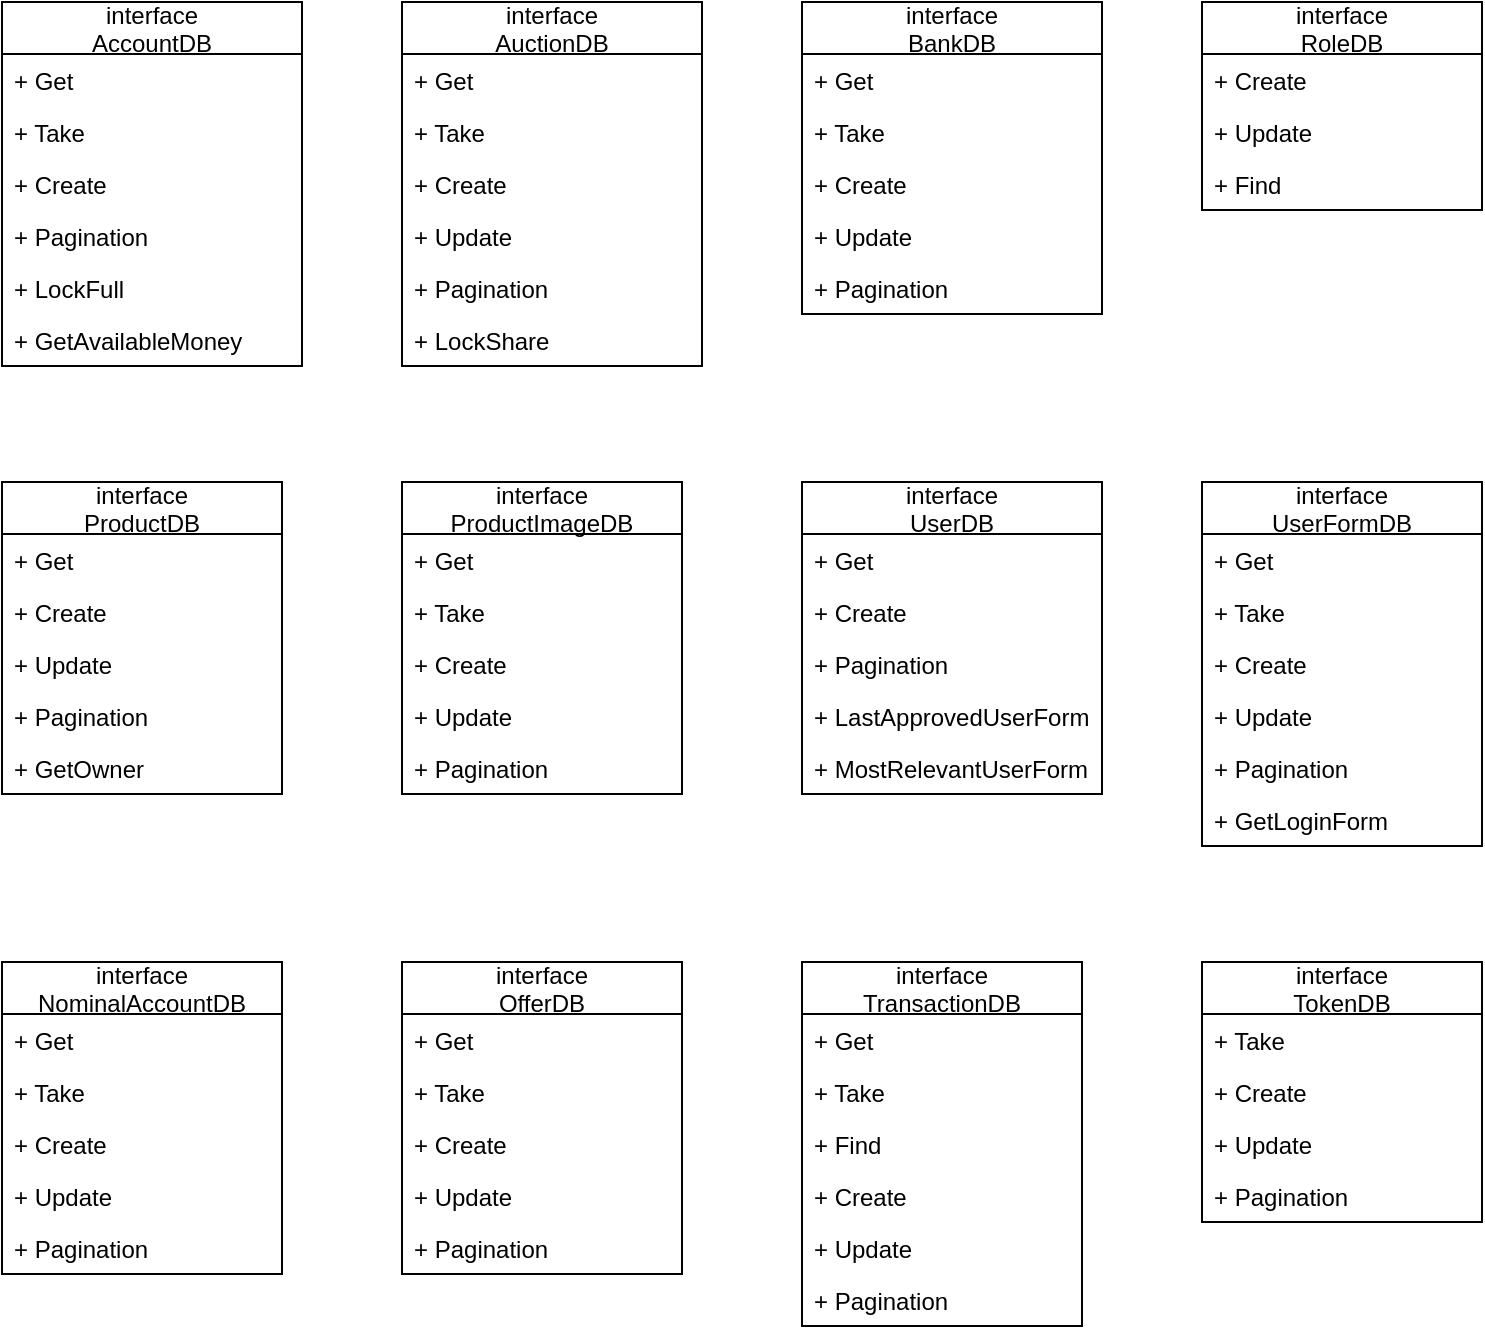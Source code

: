 <mxfile version="18.1.3" type="device" pages="2"><diagram id="UC-H3NXqAnKZeY87JWFR" name="database"><mxGraphModel dx="3067" dy="1022" grid="1" gridSize="10" guides="1" tooltips="1" connect="1" arrows="1" fold="1" page="1" pageScale="1" pageWidth="827" pageHeight="1169" math="0" shadow="0"><root><mxCell id="0"/><mxCell id="1" parent="0"/><mxCell id="rdXOn4CO5sk4fMGJbwDl-20" value="interface&#10;NominalAccountDB" style="swimlane;fontStyle=0;childLayout=stackLayout;horizontal=1;startSize=26;fillColor=none;horizontalStack=0;resizeParent=1;resizeParentMax=0;resizeLast=0;collapsible=1;marginBottom=0;" vertex="1" parent="1"><mxGeometry y="480" width="140" height="156" as="geometry"/></mxCell><mxCell id="rdXOn4CO5sk4fMGJbwDl-21" value="+ Get" style="text;strokeColor=none;fillColor=none;align=left;verticalAlign=top;spacingLeft=4;spacingRight=4;overflow=hidden;rotatable=0;points=[[0,0.5],[1,0.5]];portConstraint=eastwest;" vertex="1" parent="rdXOn4CO5sk4fMGJbwDl-20"><mxGeometry y="26" width="140" height="26" as="geometry"/></mxCell><mxCell id="rdXOn4CO5sk4fMGJbwDl-22" value="+ Take" style="text;strokeColor=none;fillColor=none;align=left;verticalAlign=top;spacingLeft=4;spacingRight=4;overflow=hidden;rotatable=0;points=[[0,0.5],[1,0.5]];portConstraint=eastwest;" vertex="1" parent="rdXOn4CO5sk4fMGJbwDl-20"><mxGeometry y="52" width="140" height="26" as="geometry"/></mxCell><mxCell id="rdXOn4CO5sk4fMGJbwDl-23" value="+ Create" style="text;strokeColor=none;fillColor=none;align=left;verticalAlign=top;spacingLeft=4;spacingRight=4;overflow=hidden;rotatable=0;points=[[0,0.5],[1,0.5]];portConstraint=eastwest;" vertex="1" parent="rdXOn4CO5sk4fMGJbwDl-20"><mxGeometry y="78" width="140" height="26" as="geometry"/></mxCell><mxCell id="rdXOn4CO5sk4fMGJbwDl-24" value="+ Update" style="text;strokeColor=none;fillColor=none;align=left;verticalAlign=top;spacingLeft=4;spacingRight=4;overflow=hidden;rotatable=0;points=[[0,0.5],[1,0.5]];portConstraint=eastwest;" vertex="1" parent="rdXOn4CO5sk4fMGJbwDl-20"><mxGeometry y="104" width="140" height="26" as="geometry"/></mxCell><mxCell id="rdXOn4CO5sk4fMGJbwDl-25" value="+ Pagination" style="text;strokeColor=none;fillColor=none;align=left;verticalAlign=top;spacingLeft=4;spacingRight=4;overflow=hidden;rotatable=0;points=[[0,0.5],[1,0.5]];portConstraint=eastwest;" vertex="1" parent="rdXOn4CO5sk4fMGJbwDl-20"><mxGeometry y="130" width="140" height="26" as="geometry"/></mxCell><mxCell id="rdXOn4CO5sk4fMGJbwDl-26" value="interface&#10;TransactionDB" style="swimlane;fontStyle=0;childLayout=stackLayout;horizontal=1;startSize=26;fillColor=none;horizontalStack=0;resizeParent=1;resizeParentMax=0;resizeLast=0;collapsible=1;marginBottom=0;" vertex="1" parent="1"><mxGeometry x="400" y="480" width="140" height="182" as="geometry"/></mxCell><mxCell id="rdXOn4CO5sk4fMGJbwDl-27" value="+ Get" style="text;strokeColor=none;fillColor=none;align=left;verticalAlign=top;spacingLeft=4;spacingRight=4;overflow=hidden;rotatable=0;points=[[0,0.5],[1,0.5]];portConstraint=eastwest;" vertex="1" parent="rdXOn4CO5sk4fMGJbwDl-26"><mxGeometry y="26" width="140" height="26" as="geometry"/></mxCell><mxCell id="rdXOn4CO5sk4fMGJbwDl-28" value="+ Take" style="text;strokeColor=none;fillColor=none;align=left;verticalAlign=top;spacingLeft=4;spacingRight=4;overflow=hidden;rotatable=0;points=[[0,0.5],[1,0.5]];portConstraint=eastwest;" vertex="1" parent="rdXOn4CO5sk4fMGJbwDl-26"><mxGeometry y="52" width="140" height="26" as="geometry"/></mxCell><mxCell id="rdXOn4CO5sk4fMGJbwDl-32" value="+ Find" style="text;strokeColor=none;fillColor=none;align=left;verticalAlign=top;spacingLeft=4;spacingRight=4;overflow=hidden;rotatable=0;points=[[0,0.5],[1,0.5]];portConstraint=eastwest;" vertex="1" parent="rdXOn4CO5sk4fMGJbwDl-26"><mxGeometry y="78" width="140" height="26" as="geometry"/></mxCell><mxCell id="rdXOn4CO5sk4fMGJbwDl-29" value="+ Create" style="text;strokeColor=none;fillColor=none;align=left;verticalAlign=top;spacingLeft=4;spacingRight=4;overflow=hidden;rotatable=0;points=[[0,0.5],[1,0.5]];portConstraint=eastwest;" vertex="1" parent="rdXOn4CO5sk4fMGJbwDl-26"><mxGeometry y="104" width="140" height="26" as="geometry"/></mxCell><mxCell id="rdXOn4CO5sk4fMGJbwDl-30" value="+ Update" style="text;strokeColor=none;fillColor=none;align=left;verticalAlign=top;spacingLeft=4;spacingRight=4;overflow=hidden;rotatable=0;points=[[0,0.5],[1,0.5]];portConstraint=eastwest;" vertex="1" parent="rdXOn4CO5sk4fMGJbwDl-26"><mxGeometry y="130" width="140" height="26" as="geometry"/></mxCell><mxCell id="rdXOn4CO5sk4fMGJbwDl-31" value="+ Pagination" style="text;strokeColor=none;fillColor=none;align=left;verticalAlign=top;spacingLeft=4;spacingRight=4;overflow=hidden;rotatable=0;points=[[0,0.5],[1,0.5]];portConstraint=eastwest;" vertex="1" parent="rdXOn4CO5sk4fMGJbwDl-26"><mxGeometry y="156" width="140" height="26" as="geometry"/></mxCell><mxCell id="rdXOn4CO5sk4fMGJbwDl-33" value="interface&#10;OfferDB" style="swimlane;fontStyle=0;childLayout=stackLayout;horizontal=1;startSize=26;fillColor=none;horizontalStack=0;resizeParent=1;resizeParentMax=0;resizeLast=0;collapsible=1;marginBottom=0;" vertex="1" parent="1"><mxGeometry x="200" y="480" width="140" height="156" as="geometry"/></mxCell><mxCell id="rdXOn4CO5sk4fMGJbwDl-34" value="+ Get" style="text;strokeColor=none;fillColor=none;align=left;verticalAlign=top;spacingLeft=4;spacingRight=4;overflow=hidden;rotatable=0;points=[[0,0.5],[1,0.5]];portConstraint=eastwest;" vertex="1" parent="rdXOn4CO5sk4fMGJbwDl-33"><mxGeometry y="26" width="140" height="26" as="geometry"/></mxCell><mxCell id="rdXOn4CO5sk4fMGJbwDl-35" value="+ Take" style="text;strokeColor=none;fillColor=none;align=left;verticalAlign=top;spacingLeft=4;spacingRight=4;overflow=hidden;rotatable=0;points=[[0,0.5],[1,0.5]];portConstraint=eastwest;" vertex="1" parent="rdXOn4CO5sk4fMGJbwDl-33"><mxGeometry y="52" width="140" height="26" as="geometry"/></mxCell><mxCell id="rdXOn4CO5sk4fMGJbwDl-37" value="+ Create" style="text;strokeColor=none;fillColor=none;align=left;verticalAlign=top;spacingLeft=4;spacingRight=4;overflow=hidden;rotatable=0;points=[[0,0.5],[1,0.5]];portConstraint=eastwest;" vertex="1" parent="rdXOn4CO5sk4fMGJbwDl-33"><mxGeometry y="78" width="140" height="26" as="geometry"/></mxCell><mxCell id="rdXOn4CO5sk4fMGJbwDl-38" value="+ Update" style="text;strokeColor=none;fillColor=none;align=left;verticalAlign=top;spacingLeft=4;spacingRight=4;overflow=hidden;rotatable=0;points=[[0,0.5],[1,0.5]];portConstraint=eastwest;" vertex="1" parent="rdXOn4CO5sk4fMGJbwDl-33"><mxGeometry y="104" width="140" height="26" as="geometry"/></mxCell><mxCell id="rdXOn4CO5sk4fMGJbwDl-39" value="+ Pagination" style="text;strokeColor=none;fillColor=none;align=left;verticalAlign=top;spacingLeft=4;spacingRight=4;overflow=hidden;rotatable=0;points=[[0,0.5],[1,0.5]];portConstraint=eastwest;" vertex="1" parent="rdXOn4CO5sk4fMGJbwDl-33"><mxGeometry y="130" width="140" height="26" as="geometry"/></mxCell><mxCell id="rdXOn4CO5sk4fMGJbwDl-40" value="interface&#10;TokenDB" style="swimlane;fontStyle=0;childLayout=stackLayout;horizontal=1;startSize=26;fillColor=none;horizontalStack=0;resizeParent=1;resizeParentMax=0;resizeLast=0;collapsible=1;marginBottom=0;" vertex="1" parent="1"><mxGeometry x="600" y="480" width="140" height="130" as="geometry"/></mxCell><mxCell id="rdXOn4CO5sk4fMGJbwDl-42" value="+ Take" style="text;strokeColor=none;fillColor=none;align=left;verticalAlign=top;spacingLeft=4;spacingRight=4;overflow=hidden;rotatable=0;points=[[0,0.5],[1,0.5]];portConstraint=eastwest;" vertex="1" parent="rdXOn4CO5sk4fMGJbwDl-40"><mxGeometry y="26" width="140" height="26" as="geometry"/></mxCell><mxCell id="rdXOn4CO5sk4fMGJbwDl-43" value="+ Create" style="text;strokeColor=none;fillColor=none;align=left;verticalAlign=top;spacingLeft=4;spacingRight=4;overflow=hidden;rotatable=0;points=[[0,0.5],[1,0.5]];portConstraint=eastwest;" vertex="1" parent="rdXOn4CO5sk4fMGJbwDl-40"><mxGeometry y="52" width="140" height="26" as="geometry"/></mxCell><mxCell id="rdXOn4CO5sk4fMGJbwDl-44" value="+ Update" style="text;strokeColor=none;fillColor=none;align=left;verticalAlign=top;spacingLeft=4;spacingRight=4;overflow=hidden;rotatable=0;points=[[0,0.5],[1,0.5]];portConstraint=eastwest;" vertex="1" parent="rdXOn4CO5sk4fMGJbwDl-40"><mxGeometry y="78" width="140" height="26" as="geometry"/></mxCell><mxCell id="rdXOn4CO5sk4fMGJbwDl-45" value="+ Pagination" style="text;strokeColor=none;fillColor=none;align=left;verticalAlign=top;spacingLeft=4;spacingRight=4;overflow=hidden;rotatable=0;points=[[0,0.5],[1,0.5]];portConstraint=eastwest;" vertex="1" parent="rdXOn4CO5sk4fMGJbwDl-40"><mxGeometry y="104" width="140" height="26" as="geometry"/></mxCell><mxCell id="rdXOn4CO5sk4fMGJbwDl-46" value="interface&#10;RoleDB" style="swimlane;fontStyle=0;childLayout=stackLayout;horizontal=1;startSize=26;fillColor=none;horizontalStack=0;resizeParent=1;resizeParentMax=0;resizeLast=0;collapsible=1;marginBottom=0;" vertex="1" parent="1"><mxGeometry x="600" width="140" height="104" as="geometry"/></mxCell><mxCell id="rdXOn4CO5sk4fMGJbwDl-47" value="+ Create" style="text;strokeColor=none;fillColor=none;align=left;verticalAlign=top;spacingLeft=4;spacingRight=4;overflow=hidden;rotatable=0;points=[[0,0.5],[1,0.5]];portConstraint=eastwest;" vertex="1" parent="rdXOn4CO5sk4fMGJbwDl-46"><mxGeometry y="26" width="140" height="26" as="geometry"/></mxCell><mxCell id="rdXOn4CO5sk4fMGJbwDl-48" value="+ Update" style="text;strokeColor=none;fillColor=none;align=left;verticalAlign=top;spacingLeft=4;spacingRight=4;overflow=hidden;rotatable=0;points=[[0,0.5],[1,0.5]];portConstraint=eastwest;" vertex="1" parent="rdXOn4CO5sk4fMGJbwDl-46"><mxGeometry y="52" width="140" height="26" as="geometry"/></mxCell><mxCell id="rdXOn4CO5sk4fMGJbwDl-49" value="+ Find" style="text;strokeColor=none;fillColor=none;align=left;verticalAlign=top;spacingLeft=4;spacingRight=4;overflow=hidden;rotatable=0;points=[[0,0.5],[1,0.5]];portConstraint=eastwest;" vertex="1" parent="rdXOn4CO5sk4fMGJbwDl-46"><mxGeometry y="78" width="140" height="26" as="geometry"/></mxCell><mxCell id="rdXOn4CO5sk4fMGJbwDl-51" value="interface&#10;UserFormDB" style="swimlane;fontStyle=0;childLayout=stackLayout;horizontal=1;startSize=26;fillColor=none;horizontalStack=0;resizeParent=1;resizeParentMax=0;resizeLast=0;collapsible=1;marginBottom=0;" vertex="1" parent="1"><mxGeometry x="600" y="240" width="140" height="182" as="geometry"/></mxCell><mxCell id="rdXOn4CO5sk4fMGJbwDl-55" value="+ Get" style="text;strokeColor=none;fillColor=none;align=left;verticalAlign=top;spacingLeft=4;spacingRight=4;overflow=hidden;rotatable=0;points=[[0,0.5],[1,0.5]];portConstraint=eastwest;" vertex="1" parent="rdXOn4CO5sk4fMGJbwDl-51"><mxGeometry y="26" width="140" height="26" as="geometry"/></mxCell><mxCell id="rdXOn4CO5sk4fMGJbwDl-56" value="+ Take" style="text;strokeColor=none;fillColor=none;align=left;verticalAlign=top;spacingLeft=4;spacingRight=4;overflow=hidden;rotatable=0;points=[[0,0.5],[1,0.5]];portConstraint=eastwest;" vertex="1" parent="rdXOn4CO5sk4fMGJbwDl-51"><mxGeometry y="52" width="140" height="26" as="geometry"/></mxCell><mxCell id="rdXOn4CO5sk4fMGJbwDl-52" value="+ Create" style="text;strokeColor=none;fillColor=none;align=left;verticalAlign=top;spacingLeft=4;spacingRight=4;overflow=hidden;rotatable=0;points=[[0,0.5],[1,0.5]];portConstraint=eastwest;" vertex="1" parent="rdXOn4CO5sk4fMGJbwDl-51"><mxGeometry y="78" width="140" height="26" as="geometry"/></mxCell><mxCell id="rdXOn4CO5sk4fMGJbwDl-53" value="+ Update" style="text;strokeColor=none;fillColor=none;align=left;verticalAlign=top;spacingLeft=4;spacingRight=4;overflow=hidden;rotatable=0;points=[[0,0.5],[1,0.5]];portConstraint=eastwest;" vertex="1" parent="rdXOn4CO5sk4fMGJbwDl-51"><mxGeometry y="104" width="140" height="26" as="geometry"/></mxCell><mxCell id="rdXOn4CO5sk4fMGJbwDl-57" value="+ Pagination" style="text;strokeColor=none;fillColor=none;align=left;verticalAlign=top;spacingLeft=4;spacingRight=4;overflow=hidden;rotatable=0;points=[[0,0.5],[1,0.5]];portConstraint=eastwest;" vertex="1" parent="rdXOn4CO5sk4fMGJbwDl-51"><mxGeometry y="130" width="140" height="26" as="geometry"/></mxCell><mxCell id="rdXOn4CO5sk4fMGJbwDl-58" value="+ GetLoginForm" style="text;strokeColor=none;fillColor=none;align=left;verticalAlign=top;spacingLeft=4;spacingRight=4;overflow=hidden;rotatable=0;points=[[0,0.5],[1,0.5]];portConstraint=eastwest;" vertex="1" parent="rdXOn4CO5sk4fMGJbwDl-51"><mxGeometry y="156" width="140" height="26" as="geometry"/></mxCell><mxCell id="rdXOn4CO5sk4fMGJbwDl-59" value="interface&#10;ProductImageDB" style="swimlane;fontStyle=0;childLayout=stackLayout;horizontal=1;startSize=26;fillColor=none;horizontalStack=0;resizeParent=1;resizeParentMax=0;resizeLast=0;collapsible=1;marginBottom=0;" vertex="1" parent="1"><mxGeometry x="200" y="240" width="140" height="156" as="geometry"/></mxCell><mxCell id="rdXOn4CO5sk4fMGJbwDl-60" value="+ Get" style="text;strokeColor=none;fillColor=none;align=left;verticalAlign=top;spacingLeft=4;spacingRight=4;overflow=hidden;rotatable=0;points=[[0,0.5],[1,0.5]];portConstraint=eastwest;" vertex="1" parent="rdXOn4CO5sk4fMGJbwDl-59"><mxGeometry y="26" width="140" height="26" as="geometry"/></mxCell><mxCell id="rdXOn4CO5sk4fMGJbwDl-61" value="+ Take" style="text;strokeColor=none;fillColor=none;align=left;verticalAlign=top;spacingLeft=4;spacingRight=4;overflow=hidden;rotatable=0;points=[[0,0.5],[1,0.5]];portConstraint=eastwest;" vertex="1" parent="rdXOn4CO5sk4fMGJbwDl-59"><mxGeometry y="52" width="140" height="26" as="geometry"/></mxCell><mxCell id="rdXOn4CO5sk4fMGJbwDl-62" value="+ Create" style="text;strokeColor=none;fillColor=none;align=left;verticalAlign=top;spacingLeft=4;spacingRight=4;overflow=hidden;rotatable=0;points=[[0,0.5],[1,0.5]];portConstraint=eastwest;" vertex="1" parent="rdXOn4CO5sk4fMGJbwDl-59"><mxGeometry y="78" width="140" height="26" as="geometry"/></mxCell><mxCell id="rdXOn4CO5sk4fMGJbwDl-63" value="+ Update" style="text;strokeColor=none;fillColor=none;align=left;verticalAlign=top;spacingLeft=4;spacingRight=4;overflow=hidden;rotatable=0;points=[[0,0.5],[1,0.5]];portConstraint=eastwest;" vertex="1" parent="rdXOn4CO5sk4fMGJbwDl-59"><mxGeometry y="104" width="140" height="26" as="geometry"/></mxCell><mxCell id="rdXOn4CO5sk4fMGJbwDl-64" value="+ Pagination" style="text;strokeColor=none;fillColor=none;align=left;verticalAlign=top;spacingLeft=4;spacingRight=4;overflow=hidden;rotatable=0;points=[[0,0.5],[1,0.5]];portConstraint=eastwest;" vertex="1" parent="rdXOn4CO5sk4fMGJbwDl-59"><mxGeometry y="130" width="140" height="26" as="geometry"/></mxCell><mxCell id="rdXOn4CO5sk4fMGJbwDl-66" value="interface&#10;ProductDB" style="swimlane;fontStyle=0;childLayout=stackLayout;horizontal=1;startSize=26;fillColor=none;horizontalStack=0;resizeParent=1;resizeParentMax=0;resizeLast=0;collapsible=1;marginBottom=0;" vertex="1" parent="1"><mxGeometry y="240" width="140" height="156" as="geometry"/></mxCell><mxCell id="rdXOn4CO5sk4fMGJbwDl-67" value="+ Get" style="text;strokeColor=none;fillColor=none;align=left;verticalAlign=top;spacingLeft=4;spacingRight=4;overflow=hidden;rotatable=0;points=[[0,0.5],[1,0.5]];portConstraint=eastwest;" vertex="1" parent="rdXOn4CO5sk4fMGJbwDl-66"><mxGeometry y="26" width="140" height="26" as="geometry"/></mxCell><mxCell id="rdXOn4CO5sk4fMGJbwDl-72" value="+ Create" style="text;strokeColor=none;fillColor=none;align=left;verticalAlign=top;spacingLeft=4;spacingRight=4;overflow=hidden;rotatable=0;points=[[0,0.5],[1,0.5]];portConstraint=eastwest;" vertex="1" parent="rdXOn4CO5sk4fMGJbwDl-66"><mxGeometry y="52" width="140" height="26" as="geometry"/></mxCell><mxCell id="rdXOn4CO5sk4fMGJbwDl-68" value="+ Update" style="text;strokeColor=none;fillColor=none;align=left;verticalAlign=top;spacingLeft=4;spacingRight=4;overflow=hidden;rotatable=0;points=[[0,0.5],[1,0.5]];portConstraint=eastwest;" vertex="1" parent="rdXOn4CO5sk4fMGJbwDl-66"><mxGeometry y="78" width="140" height="26" as="geometry"/></mxCell><mxCell id="rdXOn4CO5sk4fMGJbwDl-71" value="+ Pagination" style="text;strokeColor=none;fillColor=none;align=left;verticalAlign=top;spacingLeft=4;spacingRight=4;overflow=hidden;rotatable=0;points=[[0,0.5],[1,0.5]];portConstraint=eastwest;" vertex="1" parent="rdXOn4CO5sk4fMGJbwDl-66"><mxGeometry y="104" width="140" height="26" as="geometry"/></mxCell><mxCell id="rdXOn4CO5sk4fMGJbwDl-73" value="+ GetOwner" style="text;strokeColor=none;fillColor=none;align=left;verticalAlign=top;spacingLeft=4;spacingRight=4;overflow=hidden;rotatable=0;points=[[0,0.5],[1,0.5]];portConstraint=eastwest;" vertex="1" parent="rdXOn4CO5sk4fMGJbwDl-66"><mxGeometry y="130" width="140" height="26" as="geometry"/></mxCell><mxCell id="rdXOn4CO5sk4fMGJbwDl-75" value="interface&#10;UserDB" style="swimlane;fontStyle=0;childLayout=stackLayout;horizontal=1;startSize=26;fillColor=none;horizontalStack=0;resizeParent=1;resizeParentMax=0;resizeLast=0;collapsible=1;marginBottom=0;" vertex="1" parent="1"><mxGeometry x="400" y="240" width="150" height="156" as="geometry"/></mxCell><mxCell id="rdXOn4CO5sk4fMGJbwDl-76" value="+ Get" style="text;strokeColor=none;fillColor=none;align=left;verticalAlign=top;spacingLeft=4;spacingRight=4;overflow=hidden;rotatable=0;points=[[0,0.5],[1,0.5]];portConstraint=eastwest;" vertex="1" parent="rdXOn4CO5sk4fMGJbwDl-75"><mxGeometry y="26" width="150" height="26" as="geometry"/></mxCell><mxCell id="rdXOn4CO5sk4fMGJbwDl-77" value="+ Create" style="text;strokeColor=none;fillColor=none;align=left;verticalAlign=top;spacingLeft=4;spacingRight=4;overflow=hidden;rotatable=0;points=[[0,0.5],[1,0.5]];portConstraint=eastwest;" vertex="1" parent="rdXOn4CO5sk4fMGJbwDl-75"><mxGeometry y="52" width="150" height="26" as="geometry"/></mxCell><mxCell id="rdXOn4CO5sk4fMGJbwDl-78" value="+ Pagination" style="text;strokeColor=none;fillColor=none;align=left;verticalAlign=top;spacingLeft=4;spacingRight=4;overflow=hidden;rotatable=0;points=[[0,0.5],[1,0.5]];portConstraint=eastwest;" vertex="1" parent="rdXOn4CO5sk4fMGJbwDl-75"><mxGeometry y="78" width="150" height="26" as="geometry"/></mxCell><mxCell id="rdXOn4CO5sk4fMGJbwDl-79" value="+ LastApprovedUserForm" style="text;strokeColor=none;fillColor=none;align=left;verticalAlign=top;spacingLeft=4;spacingRight=4;overflow=hidden;rotatable=0;points=[[0,0.5],[1,0.5]];portConstraint=eastwest;" vertex="1" parent="rdXOn4CO5sk4fMGJbwDl-75"><mxGeometry y="104" width="150" height="26" as="geometry"/></mxCell><mxCell id="rdXOn4CO5sk4fMGJbwDl-80" value="+ MostRelevantUserForm" style="text;strokeColor=none;fillColor=none;align=left;verticalAlign=top;spacingLeft=4;spacingRight=4;overflow=hidden;rotatable=0;points=[[0,0.5],[1,0.5]];portConstraint=eastwest;" vertex="1" parent="rdXOn4CO5sk4fMGJbwDl-75"><mxGeometry y="130" width="150" height="26" as="geometry"/></mxCell><mxCell id="rdXOn4CO5sk4fMGJbwDl-81" value="interface&#10;BankDB" style="swimlane;fontStyle=0;childLayout=stackLayout;horizontal=1;startSize=26;fillColor=none;horizontalStack=0;resizeParent=1;resizeParentMax=0;resizeLast=0;collapsible=1;marginBottom=0;" vertex="1" parent="1"><mxGeometry x="400" width="150" height="156" as="geometry"/></mxCell><mxCell id="rdXOn4CO5sk4fMGJbwDl-82" value="+ Get" style="text;strokeColor=none;fillColor=none;align=left;verticalAlign=top;spacingLeft=4;spacingRight=4;overflow=hidden;rotatable=0;points=[[0,0.5],[1,0.5]];portConstraint=eastwest;" vertex="1" parent="rdXOn4CO5sk4fMGJbwDl-81"><mxGeometry y="26" width="150" height="26" as="geometry"/></mxCell><mxCell id="rdXOn4CO5sk4fMGJbwDl-87" value="+ Take" style="text;strokeColor=none;fillColor=none;align=left;verticalAlign=top;spacingLeft=4;spacingRight=4;overflow=hidden;rotatable=0;points=[[0,0.5],[1,0.5]];portConstraint=eastwest;" vertex="1" parent="rdXOn4CO5sk4fMGJbwDl-81"><mxGeometry y="52" width="150" height="26" as="geometry"/></mxCell><mxCell id="rdXOn4CO5sk4fMGJbwDl-83" value="+ Create" style="text;strokeColor=none;fillColor=none;align=left;verticalAlign=top;spacingLeft=4;spacingRight=4;overflow=hidden;rotatable=0;points=[[0,0.5],[1,0.5]];portConstraint=eastwest;" vertex="1" parent="rdXOn4CO5sk4fMGJbwDl-81"><mxGeometry y="78" width="150" height="26" as="geometry"/></mxCell><mxCell id="rdXOn4CO5sk4fMGJbwDl-88" value="+ Update" style="text;strokeColor=none;fillColor=none;align=left;verticalAlign=top;spacingLeft=4;spacingRight=4;overflow=hidden;rotatable=0;points=[[0,0.5],[1,0.5]];portConstraint=eastwest;" vertex="1" parent="rdXOn4CO5sk4fMGJbwDl-81"><mxGeometry y="104" width="150" height="26" as="geometry"/></mxCell><mxCell id="rdXOn4CO5sk4fMGJbwDl-84" value="+ Pagination" style="text;strokeColor=none;fillColor=none;align=left;verticalAlign=top;spacingLeft=4;spacingRight=4;overflow=hidden;rotatable=0;points=[[0,0.5],[1,0.5]];portConstraint=eastwest;" vertex="1" parent="rdXOn4CO5sk4fMGJbwDl-81"><mxGeometry y="130" width="150" height="26" as="geometry"/></mxCell><mxCell id="rdXOn4CO5sk4fMGJbwDl-89" value="interface&#10;AuctionDB" style="swimlane;fontStyle=0;childLayout=stackLayout;horizontal=1;startSize=26;fillColor=none;horizontalStack=0;resizeParent=1;resizeParentMax=0;resizeLast=0;collapsible=1;marginBottom=0;" vertex="1" parent="1"><mxGeometry x="200" width="150" height="182" as="geometry"/></mxCell><mxCell id="rdXOn4CO5sk4fMGJbwDl-90" value="+ Get" style="text;strokeColor=none;fillColor=none;align=left;verticalAlign=top;spacingLeft=4;spacingRight=4;overflow=hidden;rotatable=0;points=[[0,0.5],[1,0.5]];portConstraint=eastwest;" vertex="1" parent="rdXOn4CO5sk4fMGJbwDl-89"><mxGeometry y="26" width="150" height="26" as="geometry"/></mxCell><mxCell id="rdXOn4CO5sk4fMGJbwDl-91" value="+ Take" style="text;strokeColor=none;fillColor=none;align=left;verticalAlign=top;spacingLeft=4;spacingRight=4;overflow=hidden;rotatable=0;points=[[0,0.5],[1,0.5]];portConstraint=eastwest;" vertex="1" parent="rdXOn4CO5sk4fMGJbwDl-89"><mxGeometry y="52" width="150" height="26" as="geometry"/></mxCell><mxCell id="rdXOn4CO5sk4fMGJbwDl-92" value="+ Create" style="text;strokeColor=none;fillColor=none;align=left;verticalAlign=top;spacingLeft=4;spacingRight=4;overflow=hidden;rotatable=0;points=[[0,0.5],[1,0.5]];portConstraint=eastwest;" vertex="1" parent="rdXOn4CO5sk4fMGJbwDl-89"><mxGeometry y="78" width="150" height="26" as="geometry"/></mxCell><mxCell id="rdXOn4CO5sk4fMGJbwDl-93" value="+ Update" style="text;strokeColor=none;fillColor=none;align=left;verticalAlign=top;spacingLeft=4;spacingRight=4;overflow=hidden;rotatable=0;points=[[0,0.5],[1,0.5]];portConstraint=eastwest;" vertex="1" parent="rdXOn4CO5sk4fMGJbwDl-89"><mxGeometry y="104" width="150" height="26" as="geometry"/></mxCell><mxCell id="rdXOn4CO5sk4fMGJbwDl-94" value="+ Pagination" style="text;strokeColor=none;fillColor=none;align=left;verticalAlign=top;spacingLeft=4;spacingRight=4;overflow=hidden;rotatable=0;points=[[0,0.5],[1,0.5]];portConstraint=eastwest;" vertex="1" parent="rdXOn4CO5sk4fMGJbwDl-89"><mxGeometry y="130" width="150" height="26" as="geometry"/></mxCell><mxCell id="rdXOn4CO5sk4fMGJbwDl-95" value="+ LockShare" style="text;strokeColor=none;fillColor=none;align=left;verticalAlign=top;spacingLeft=4;spacingRight=4;overflow=hidden;rotatable=0;points=[[0,0.5],[1,0.5]];portConstraint=eastwest;" vertex="1" parent="rdXOn4CO5sk4fMGJbwDl-89"><mxGeometry y="156" width="150" height="26" as="geometry"/></mxCell><mxCell id="rdXOn4CO5sk4fMGJbwDl-96" value="interface&#10;AccountDB" style="swimlane;fontStyle=0;childLayout=stackLayout;horizontal=1;startSize=26;fillColor=none;horizontalStack=0;resizeParent=1;resizeParentMax=0;resizeLast=0;collapsible=1;marginBottom=0;" vertex="1" parent="1"><mxGeometry width="150" height="182" as="geometry"/></mxCell><mxCell id="rdXOn4CO5sk4fMGJbwDl-97" value="+ Get" style="text;strokeColor=none;fillColor=none;align=left;verticalAlign=top;spacingLeft=4;spacingRight=4;overflow=hidden;rotatable=0;points=[[0,0.5],[1,0.5]];portConstraint=eastwest;" vertex="1" parent="rdXOn4CO5sk4fMGJbwDl-96"><mxGeometry y="26" width="150" height="26" as="geometry"/></mxCell><mxCell id="rdXOn4CO5sk4fMGJbwDl-98" value="+ Take" style="text;strokeColor=none;fillColor=none;align=left;verticalAlign=top;spacingLeft=4;spacingRight=4;overflow=hidden;rotatable=0;points=[[0,0.5],[1,0.5]];portConstraint=eastwest;" vertex="1" parent="rdXOn4CO5sk4fMGJbwDl-96"><mxGeometry y="52" width="150" height="26" as="geometry"/></mxCell><mxCell id="rdXOn4CO5sk4fMGJbwDl-99" value="+ Create" style="text;strokeColor=none;fillColor=none;align=left;verticalAlign=top;spacingLeft=4;spacingRight=4;overflow=hidden;rotatable=0;points=[[0,0.5],[1,0.5]];portConstraint=eastwest;" vertex="1" parent="rdXOn4CO5sk4fMGJbwDl-96"><mxGeometry y="78" width="150" height="26" as="geometry"/></mxCell><mxCell id="rdXOn4CO5sk4fMGJbwDl-101" value="+ Pagination" style="text;strokeColor=none;fillColor=none;align=left;verticalAlign=top;spacingLeft=4;spacingRight=4;overflow=hidden;rotatable=0;points=[[0,0.5],[1,0.5]];portConstraint=eastwest;" vertex="1" parent="rdXOn4CO5sk4fMGJbwDl-96"><mxGeometry y="104" width="150" height="26" as="geometry"/></mxCell><mxCell id="rdXOn4CO5sk4fMGJbwDl-102" value="+ LockFull" style="text;strokeColor=none;fillColor=none;align=left;verticalAlign=top;spacingLeft=4;spacingRight=4;overflow=hidden;rotatable=0;points=[[0,0.5],[1,0.5]];portConstraint=eastwest;" vertex="1" parent="rdXOn4CO5sk4fMGJbwDl-96"><mxGeometry y="130" width="150" height="26" as="geometry"/></mxCell><mxCell id="rdXOn4CO5sk4fMGJbwDl-104" value="+ GetAvailableMoney" style="text;strokeColor=none;fillColor=none;align=left;verticalAlign=top;spacingLeft=4;spacingRight=4;overflow=hidden;rotatable=0;points=[[0,0.5],[1,0.5]];portConstraint=eastwest;" vertex="1" parent="rdXOn4CO5sk4fMGJbwDl-96"><mxGeometry y="156" width="150" height="26" as="geometry"/></mxCell></root></mxGraphModel></diagram><diagram id="x-kYzLq8ol4KtF6UTsmw" name="Page-2"><mxGraphModel dx="1380" dy="460" grid="1" gridSize="10" guides="1" tooltips="1" connect="1" arrows="1" fold="1" page="1" pageScale="1" pageWidth="827" pageHeight="1169" math="0" shadow="0"><root><mxCell id="0"/><mxCell id="1" parent="0"/></root></mxGraphModel></diagram></mxfile>